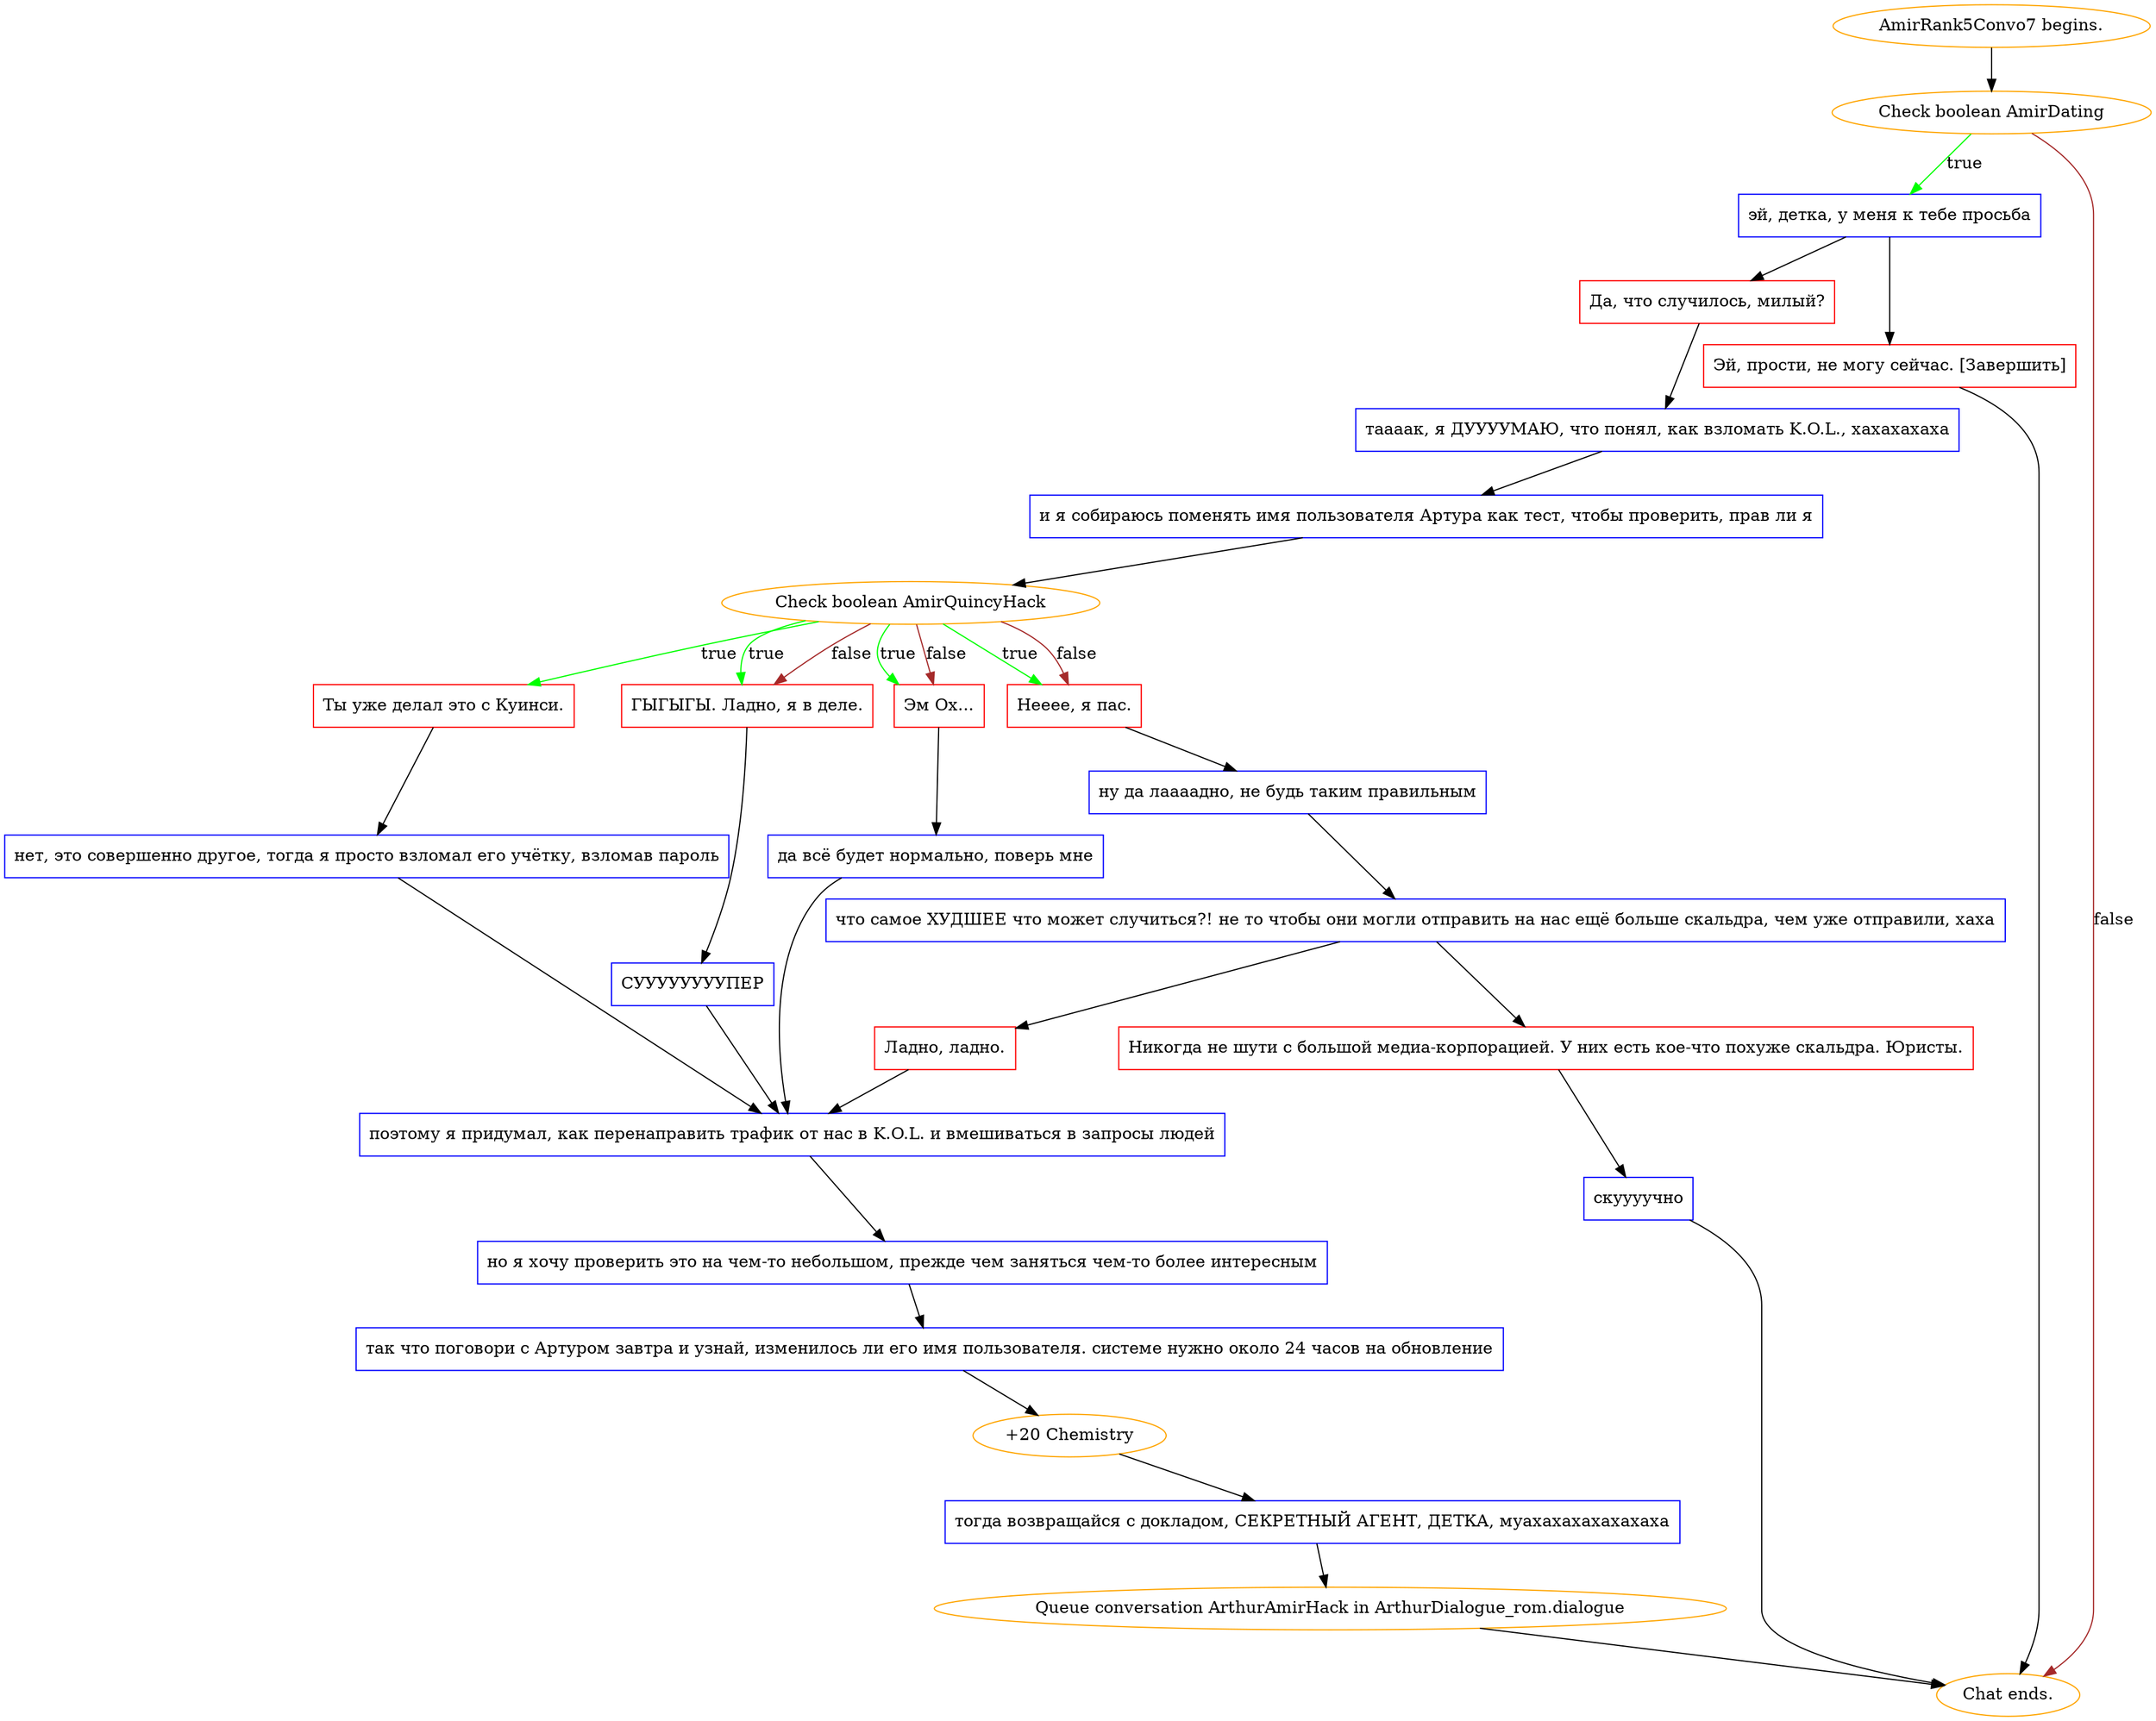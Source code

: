 digraph {
	"AmirRank5Convo7 begins." [color=orange];
		"AmirRank5Convo7 begins." -> j3511724134;
	j3511724134 [label="Check boolean AmirDating",color=orange];
		j3511724134 -> j3469805182 [label=true,color=green];
		j3511724134 -> "Chat ends." [label=false,color=brown];
	j3469805182 [label="эй, детка, у меня к тебе просьба",shape=box,color=blue];
		j3469805182 -> j2675348078;
		j3469805182 -> j800574629;
	"Chat ends." [color=orange];
	j2675348078 [label="Да, что случилось, милый?",shape=box,color=red];
		j2675348078 -> j1526450412;
	j800574629 [label="Эй, прости, не могу сейчас. [Завершить]",shape=box,color=red];
		j800574629 -> "Chat ends.";
	j1526450412 [label="таааак, я ДУУУУМАЮ, что понял, как взломать K.O.L., хахахахаха",shape=box,color=blue];
		j1526450412 -> j3468470987;
	j3468470987 [label="и я собираюсь поменять имя пользователя Артура как тест, чтобы проверить, прав ли я",shape=box,color=blue];
		j3468470987 -> j415471592;
	j415471592 [label="Check boolean AmirQuincyHack",color=orange];
		j415471592 -> j1865404708 [label=true,color=green];
		j415471592 -> j3284750403 [label=true,color=green];
		j415471592 -> j3665443143 [label=true,color=green];
		j415471592 -> j787618766 [label=true,color=green];
		j415471592 -> j3284750403 [label=false,color=brown];
		j415471592 -> j3665443143 [label=false,color=brown];
		j415471592 -> j787618766 [label=false,color=brown];
	j1865404708 [label="Ты уже делал это с Куинси.",shape=box,color=red];
		j1865404708 -> j4140838734;
	j3284750403 [label="ГЫГЫГЫ. Ладно, я в деле.",shape=box,color=red];
		j3284750403 -> j1134615708;
	j3665443143 [label="Эм Ох...",shape=box,color=red];
		j3665443143 -> j3142460297;
	j787618766 [label="Нееее, я пас.",shape=box,color=red];
		j787618766 -> j2295633545;
	j4140838734 [label="нет, это совершенно другое, тогда я просто взломал его учётку, взломав пароль",shape=box,color=blue];
		j4140838734 -> j1957872158;
	j1134615708 [label="СУУУУУУУУПЕР",shape=box,color=blue];
		j1134615708 -> j1957872158;
	j3142460297 [label="да всё будет нормально, поверь мне",shape=box,color=blue];
		j3142460297 -> j1957872158;
	j2295633545 [label="ну да лаааадно, не будь таким правильным",shape=box,color=blue];
		j2295633545 -> j1803085969;
	j1957872158 [label="поэтому я придумал, как перенаправить трафик от нас в K.O.L. и вмешиваться в запросы людей",shape=box,color=blue];
		j1957872158 -> j3838012832;
	j1803085969 [label="что самое ХУДШЕЕ что может случиться?! не то чтобы они могли отправить на нас ещё больше скальдра, чем уже отправили, хаха",shape=box,color=blue];
		j1803085969 -> j958234178;
		j1803085969 -> j381553302;
	j3838012832 [label="но я хочу проверить это на чем-то небольшом, прежде чем заняться чем-то более интересным",shape=box,color=blue];
		j3838012832 -> j1047455709;
	j958234178 [label="Ладно, ладно.",shape=box,color=red];
		j958234178 -> j1957872158;
	j381553302 [label="Никогда не шути с большой медиа-корпорацией. У них есть кое-что похуже скальдра. Юристы.",shape=box,color=red];
		j381553302 -> j2305743102;
	j1047455709 [label="так что поговори с Артуром завтра и узнай, изменилось ли его имя пользователя. системе нужно около 24 часов на обновление",shape=box,color=blue];
		j1047455709 -> j3045017316;
	j2305743102 [label="скуууучно",shape=box,color=blue];
		j2305743102 -> "Chat ends.";
	j3045017316 [label="+20 Chemistry",color=orange];
		j3045017316 -> j1500426386;
	j1500426386 [label="тогда возвращайся с докладом, СЕКРЕТНЫЙ АГЕНТ, ДЕТКА, муахахахахахахаха",shape=box,color=blue];
		j1500426386 -> "Initiate conversation ArthurAmirHack in ArthurDialogue_rom.dialogue";
	"Initiate conversation ArthurAmirHack in ArthurDialogue_rom.dialogue" [label="Queue conversation ArthurAmirHack in ArthurDialogue_rom.dialogue",color=orange];
		"Initiate conversation ArthurAmirHack in ArthurDialogue_rom.dialogue" -> "Chat ends.";
}